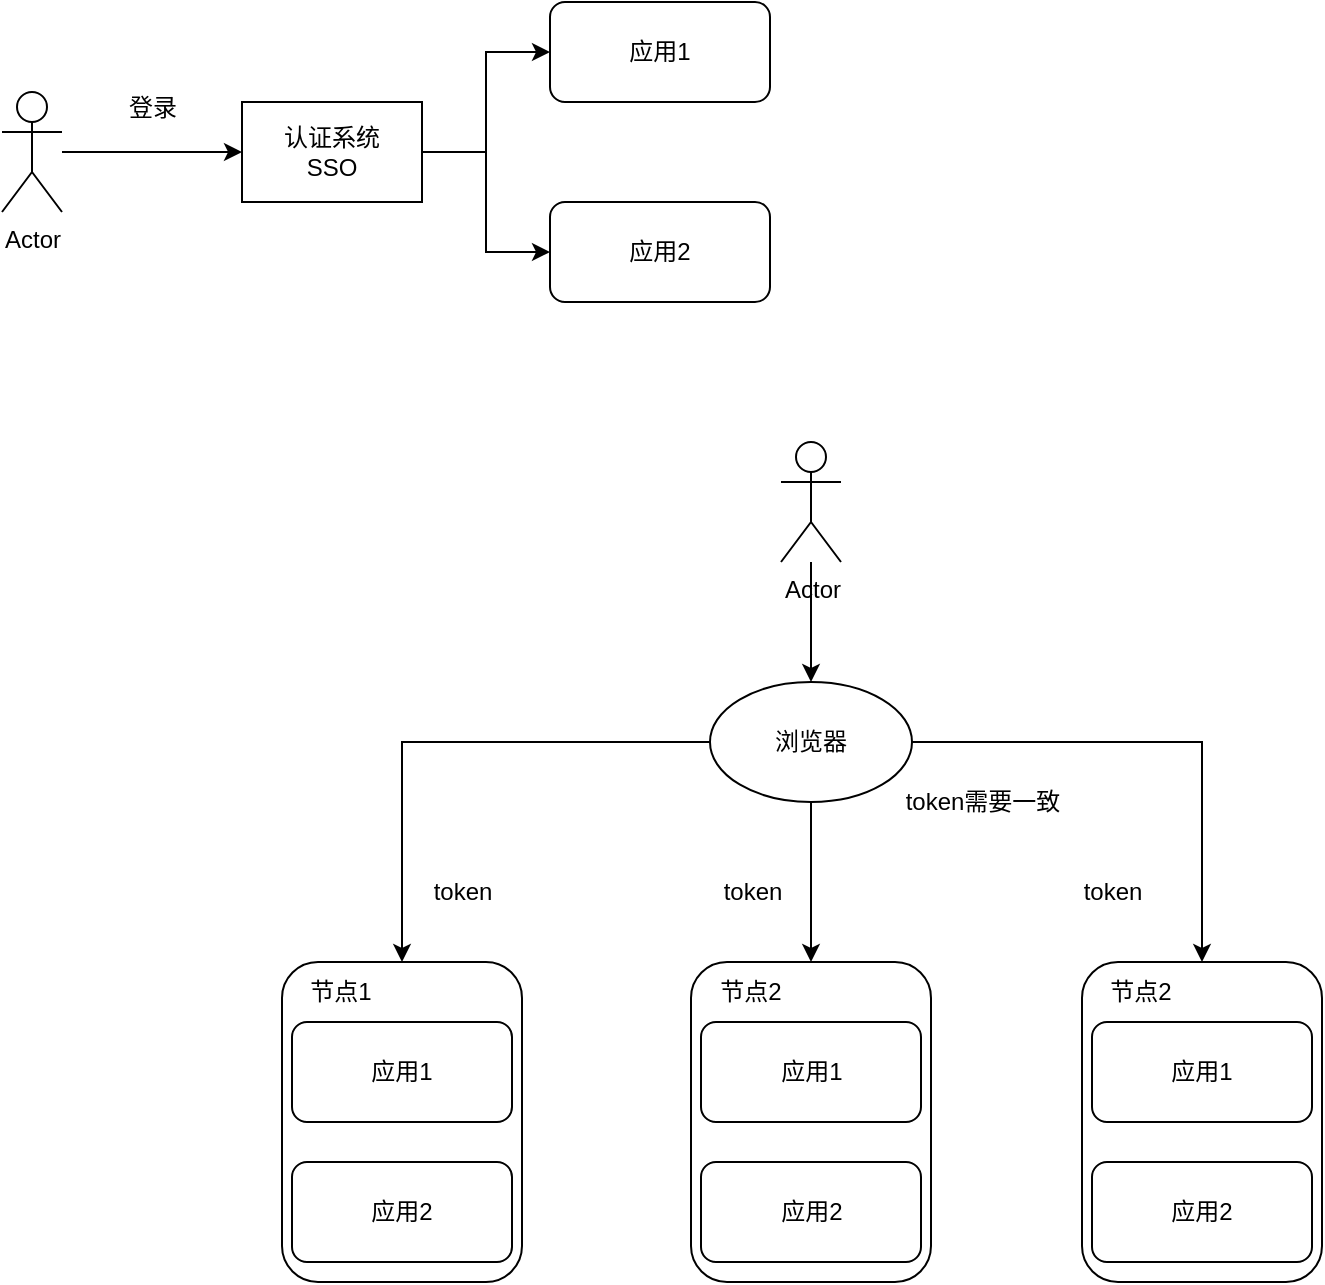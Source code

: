 <mxfile version="24.7.16">
  <diagram name="第 1 页" id="hUvAZ0WPvpxfvWi5kobd">
    <mxGraphModel dx="1259" dy="742" grid="1" gridSize="10" guides="1" tooltips="1" connect="1" arrows="1" fold="1" page="1" pageScale="1" pageWidth="827" pageHeight="1169" math="0" shadow="0">
      <root>
        <mxCell id="0" />
        <mxCell id="1" parent="0" />
        <mxCell id="kJZOsDaVOi0qlnuCAcyV-1" value="应用1" style="rounded=1;whiteSpace=wrap;html=1;" vertex="1" parent="1">
          <mxGeometry x="304" y="170" width="110" height="50" as="geometry" />
        </mxCell>
        <mxCell id="kJZOsDaVOi0qlnuCAcyV-2" value="应用2" style="rounded=1;whiteSpace=wrap;html=1;" vertex="1" parent="1">
          <mxGeometry x="304" y="270" width="110" height="50" as="geometry" />
        </mxCell>
        <mxCell id="kJZOsDaVOi0qlnuCAcyV-4" style="edgeStyle=orthogonalEdgeStyle;rounded=0;orthogonalLoop=1;jettySize=auto;html=1;entryX=0;entryY=0.5;entryDx=0;entryDy=0;" edge="1" parent="1" source="kJZOsDaVOi0qlnuCAcyV-3" target="kJZOsDaVOi0qlnuCAcyV-1">
          <mxGeometry relative="1" as="geometry" />
        </mxCell>
        <mxCell id="kJZOsDaVOi0qlnuCAcyV-5" style="edgeStyle=orthogonalEdgeStyle;rounded=0;orthogonalLoop=1;jettySize=auto;html=1;entryX=0;entryY=0.5;entryDx=0;entryDy=0;" edge="1" parent="1" source="kJZOsDaVOi0qlnuCAcyV-3" target="kJZOsDaVOi0qlnuCAcyV-2">
          <mxGeometry relative="1" as="geometry" />
        </mxCell>
        <mxCell id="kJZOsDaVOi0qlnuCAcyV-3" value="认证系统&lt;br&gt;SSO" style="rounded=0;whiteSpace=wrap;html=1;" vertex="1" parent="1">
          <mxGeometry x="150" y="220" width="90" height="50" as="geometry" />
        </mxCell>
        <mxCell id="kJZOsDaVOi0qlnuCAcyV-7" style="edgeStyle=orthogonalEdgeStyle;rounded=0;orthogonalLoop=1;jettySize=auto;html=1;entryX=0;entryY=0.5;entryDx=0;entryDy=0;" edge="1" parent="1" source="kJZOsDaVOi0qlnuCAcyV-6" target="kJZOsDaVOi0qlnuCAcyV-3">
          <mxGeometry relative="1" as="geometry" />
        </mxCell>
        <mxCell id="kJZOsDaVOi0qlnuCAcyV-6" value="Actor" style="shape=umlActor;verticalLabelPosition=bottom;verticalAlign=top;html=1;outlineConnect=0;" vertex="1" parent="1">
          <mxGeometry x="30" y="215" width="30" height="60" as="geometry" />
        </mxCell>
        <mxCell id="kJZOsDaVOi0qlnuCAcyV-8" value="登录" style="text;html=1;align=center;verticalAlign=middle;resizable=0;points=[];autosize=1;strokeColor=none;fillColor=none;" vertex="1" parent="1">
          <mxGeometry x="80" y="208" width="50" height="30" as="geometry" />
        </mxCell>
        <mxCell id="kJZOsDaVOi0qlnuCAcyV-9" value="" style="rounded=1;whiteSpace=wrap;html=1;" vertex="1" parent="1">
          <mxGeometry x="170" y="650" width="120" height="160" as="geometry" />
        </mxCell>
        <mxCell id="kJZOsDaVOi0qlnuCAcyV-10" value="节点1" style="text;html=1;align=center;verticalAlign=middle;resizable=0;points=[];autosize=1;strokeColor=none;fillColor=none;" vertex="1" parent="1">
          <mxGeometry x="174" y="650" width="50" height="30" as="geometry" />
        </mxCell>
        <mxCell id="kJZOsDaVOi0qlnuCAcyV-11" value="应用1" style="rounded=1;whiteSpace=wrap;html=1;" vertex="1" parent="1">
          <mxGeometry x="175" y="680" width="110" height="50" as="geometry" />
        </mxCell>
        <mxCell id="kJZOsDaVOi0qlnuCAcyV-12" value="应用2" style="rounded=1;whiteSpace=wrap;html=1;" vertex="1" parent="1">
          <mxGeometry x="175" y="750" width="110" height="50" as="geometry" />
        </mxCell>
        <mxCell id="kJZOsDaVOi0qlnuCAcyV-13" value="" style="rounded=1;whiteSpace=wrap;html=1;" vertex="1" parent="1">
          <mxGeometry x="374.5" y="650" width="120" height="160" as="geometry" />
        </mxCell>
        <mxCell id="kJZOsDaVOi0qlnuCAcyV-14" value="节点2" style="text;html=1;align=center;verticalAlign=middle;resizable=0;points=[];autosize=1;strokeColor=none;fillColor=none;" vertex="1" parent="1">
          <mxGeometry x="378.5" y="650" width="50" height="30" as="geometry" />
        </mxCell>
        <mxCell id="kJZOsDaVOi0qlnuCAcyV-15" value="应用1" style="rounded=1;whiteSpace=wrap;html=1;" vertex="1" parent="1">
          <mxGeometry x="379.5" y="680" width="110" height="50" as="geometry" />
        </mxCell>
        <mxCell id="kJZOsDaVOi0qlnuCAcyV-16" value="应用2" style="rounded=1;whiteSpace=wrap;html=1;" vertex="1" parent="1">
          <mxGeometry x="379.5" y="750" width="110" height="50" as="geometry" />
        </mxCell>
        <mxCell id="kJZOsDaVOi0qlnuCAcyV-37" style="edgeStyle=orthogonalEdgeStyle;rounded=0;orthogonalLoop=1;jettySize=auto;html=1;entryX=0.5;entryY=0;entryDx=0;entryDy=0;" edge="1" parent="1" source="kJZOsDaVOi0qlnuCAcyV-17" target="kJZOsDaVOi0qlnuCAcyV-25">
          <mxGeometry relative="1" as="geometry" />
        </mxCell>
        <mxCell id="kJZOsDaVOi0qlnuCAcyV-17" value="Actor" style="shape=umlActor;verticalLabelPosition=bottom;verticalAlign=top;html=1;outlineConnect=0;" vertex="1" parent="1">
          <mxGeometry x="419.5" y="390" width="30" height="60" as="geometry" />
        </mxCell>
        <mxCell id="kJZOsDaVOi0qlnuCAcyV-19" value="" style="rounded=1;whiteSpace=wrap;html=1;" vertex="1" parent="1">
          <mxGeometry x="570" y="650" width="120" height="160" as="geometry" />
        </mxCell>
        <mxCell id="kJZOsDaVOi0qlnuCAcyV-20" value="节点2" style="text;html=1;align=center;verticalAlign=middle;resizable=0;points=[];autosize=1;strokeColor=none;fillColor=none;" vertex="1" parent="1">
          <mxGeometry x="574" y="650" width="50" height="30" as="geometry" />
        </mxCell>
        <mxCell id="kJZOsDaVOi0qlnuCAcyV-21" value="应用1" style="rounded=1;whiteSpace=wrap;html=1;" vertex="1" parent="1">
          <mxGeometry x="575" y="680" width="110" height="50" as="geometry" />
        </mxCell>
        <mxCell id="kJZOsDaVOi0qlnuCAcyV-22" value="应用2" style="rounded=1;whiteSpace=wrap;html=1;" vertex="1" parent="1">
          <mxGeometry x="575" y="750" width="110" height="50" as="geometry" />
        </mxCell>
        <mxCell id="kJZOsDaVOi0qlnuCAcyV-29" style="edgeStyle=orthogonalEdgeStyle;rounded=0;orthogonalLoop=1;jettySize=auto;html=1;entryX=0.5;entryY=0;entryDx=0;entryDy=0;" edge="1" parent="1" source="kJZOsDaVOi0qlnuCAcyV-25" target="kJZOsDaVOi0qlnuCAcyV-9">
          <mxGeometry relative="1" as="geometry" />
        </mxCell>
        <mxCell id="kJZOsDaVOi0qlnuCAcyV-31" style="edgeStyle=orthogonalEdgeStyle;rounded=0;orthogonalLoop=1;jettySize=auto;html=1;entryX=0.5;entryY=0;entryDx=0;entryDy=0;" edge="1" parent="1" source="kJZOsDaVOi0qlnuCAcyV-25" target="kJZOsDaVOi0qlnuCAcyV-19">
          <mxGeometry relative="1" as="geometry" />
        </mxCell>
        <mxCell id="kJZOsDaVOi0qlnuCAcyV-32" style="edgeStyle=orthogonalEdgeStyle;rounded=0;orthogonalLoop=1;jettySize=auto;html=1;entryX=0.5;entryY=0;entryDx=0;entryDy=0;" edge="1" parent="1" source="kJZOsDaVOi0qlnuCAcyV-25" target="kJZOsDaVOi0qlnuCAcyV-13">
          <mxGeometry relative="1" as="geometry" />
        </mxCell>
        <mxCell id="kJZOsDaVOi0qlnuCAcyV-25" value="浏览器" style="ellipse;whiteSpace=wrap;html=1;" vertex="1" parent="1">
          <mxGeometry x="384" y="510" width="101" height="60" as="geometry" />
        </mxCell>
        <mxCell id="kJZOsDaVOi0qlnuCAcyV-33" value="token" style="text;html=1;align=center;verticalAlign=middle;resizable=0;points=[];autosize=1;strokeColor=none;fillColor=none;" vertex="1" parent="1">
          <mxGeometry x="235" y="600" width="50" height="30" as="geometry" />
        </mxCell>
        <mxCell id="kJZOsDaVOi0qlnuCAcyV-34" value="token" style="text;html=1;align=center;verticalAlign=middle;resizable=0;points=[];autosize=1;strokeColor=none;fillColor=none;" vertex="1" parent="1">
          <mxGeometry x="379.5" y="600" width="50" height="30" as="geometry" />
        </mxCell>
        <mxCell id="kJZOsDaVOi0qlnuCAcyV-35" value="token" style="text;html=1;align=center;verticalAlign=middle;resizable=0;points=[];autosize=1;strokeColor=none;fillColor=none;" vertex="1" parent="1">
          <mxGeometry x="560" y="600" width="50" height="30" as="geometry" />
        </mxCell>
        <mxCell id="kJZOsDaVOi0qlnuCAcyV-36" value="token需要一致" style="text;html=1;align=center;verticalAlign=middle;resizable=0;points=[];autosize=1;strokeColor=none;fillColor=none;" vertex="1" parent="1">
          <mxGeometry x="470" y="555" width="100" height="30" as="geometry" />
        </mxCell>
      </root>
    </mxGraphModel>
  </diagram>
</mxfile>
